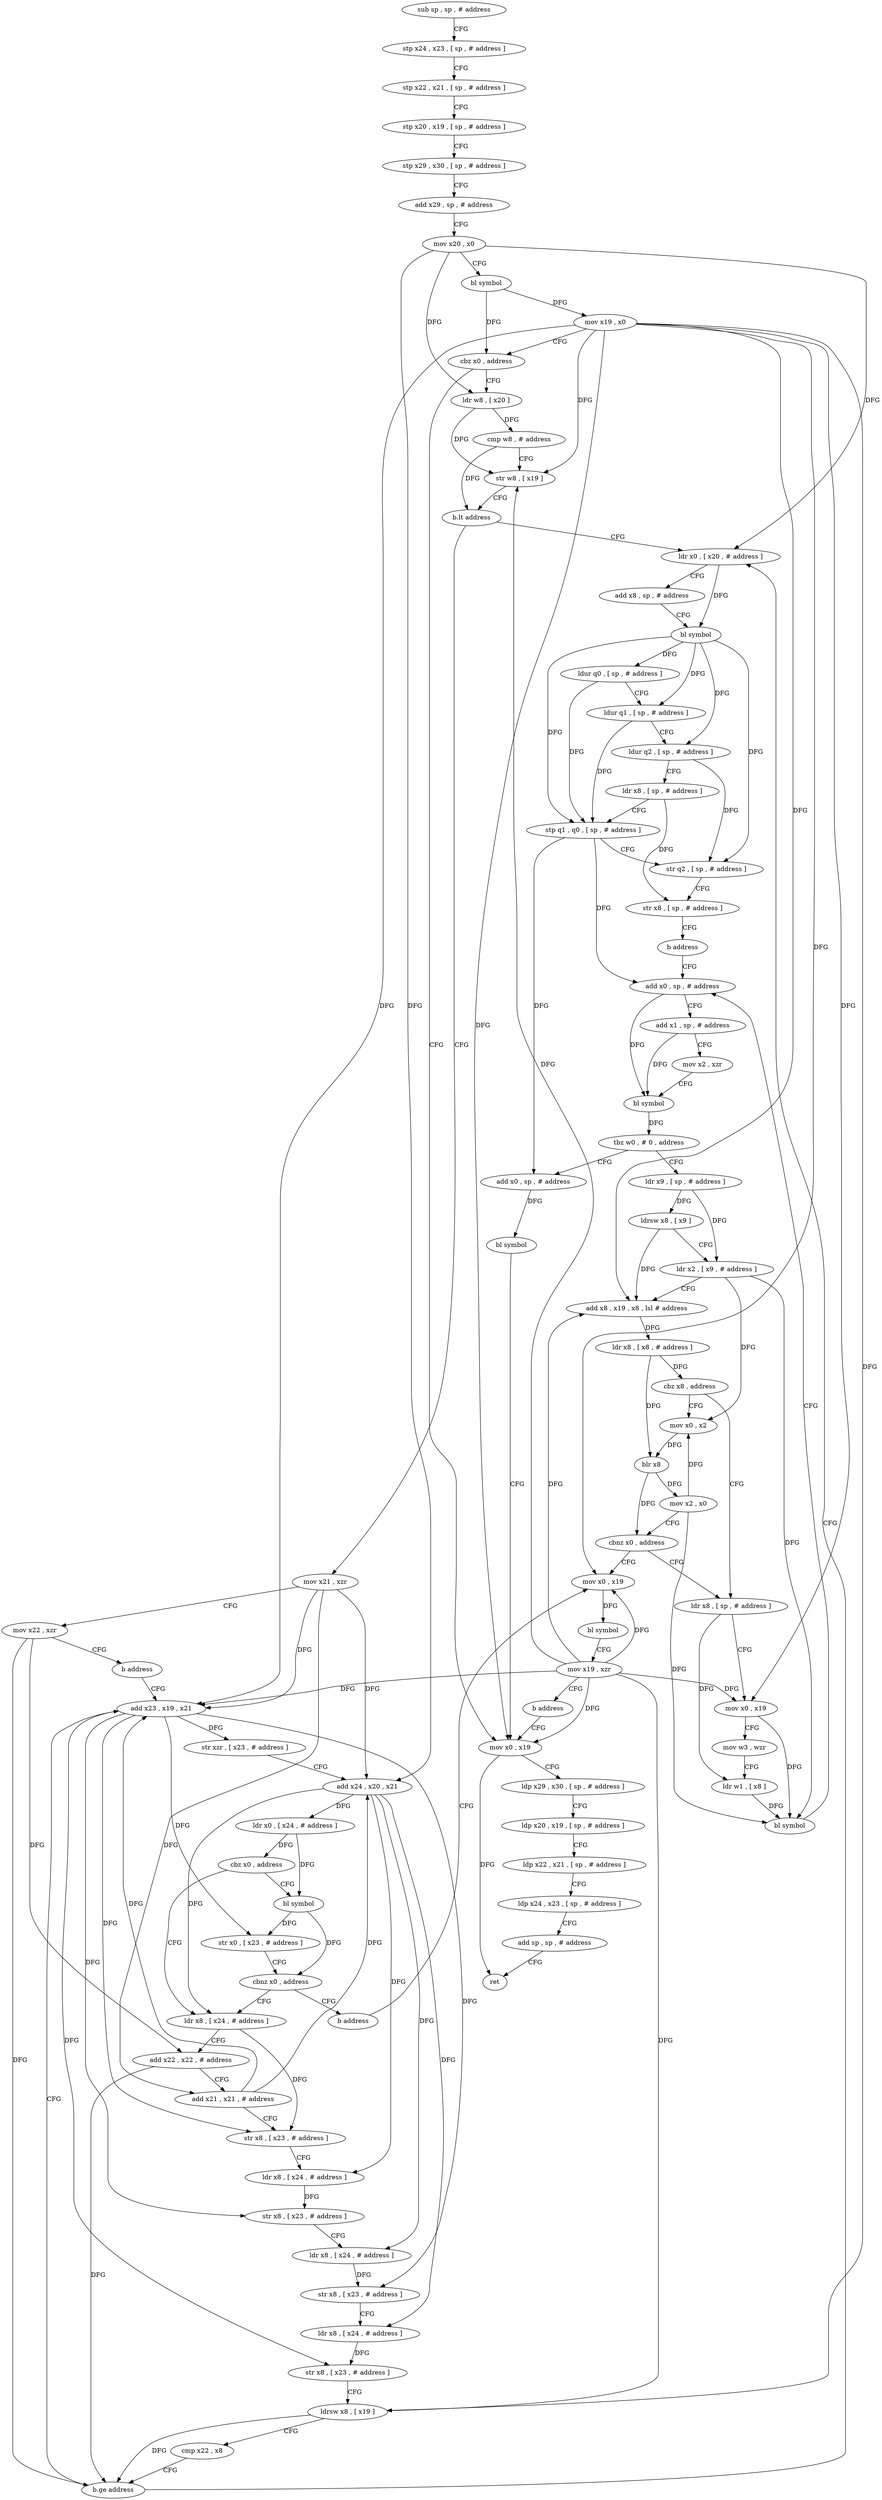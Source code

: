 digraph "func" {
"69960" [label = "sub sp , sp , # address" ]
"69964" [label = "stp x24 , x23 , [ sp , # address ]" ]
"69968" [label = "stp x22 , x21 , [ sp , # address ]" ]
"69972" [label = "stp x20 , x19 , [ sp , # address ]" ]
"69976" [label = "stp x29 , x30 , [ sp , # address ]" ]
"69980" [label = "add x29 , sp , # address" ]
"69984" [label = "mov x20 , x0" ]
"69988" [label = "bl symbol" ]
"69992" [label = "mov x19 , x0" ]
"69996" [label = "cbz x0 , address" ]
"70264" [label = "mov x0 , x19" ]
"70000" [label = "ldr w8 , [ x20 ]" ]
"70268" [label = "ldp x29 , x30 , [ sp , # address ]" ]
"70272" [label = "ldp x20 , x19 , [ sp , # address ]" ]
"70276" [label = "ldp x22 , x21 , [ sp , # address ]" ]
"70280" [label = "ldp x24 , x23 , [ sp , # address ]" ]
"70284" [label = "add sp , sp , # address" ]
"70288" [label = "ret" ]
"70004" [label = "cmp w8 , # address" ]
"70008" [label = "str w8 , [ x19 ]" ]
"70012" [label = "b.lt address" ]
"70116" [label = "ldr x0 , [ x20 , # address ]" ]
"70016" [label = "mov x21 , xzr" ]
"70120" [label = "add x8 , sp , # address" ]
"70124" [label = "bl symbol" ]
"70128" [label = "ldur q0 , [ sp , # address ]" ]
"70132" [label = "ldur q1 , [ sp , # address ]" ]
"70136" [label = "ldur q2 , [ sp , # address ]" ]
"70140" [label = "ldr x8 , [ sp , # address ]" ]
"70144" [label = "stp q1 , q0 , [ sp , # address ]" ]
"70148" [label = "str q2 , [ sp , # address ]" ]
"70152" [label = "str x8 , [ sp , # address ]" ]
"70156" [label = "b address" ]
"70180" [label = "add x0 , sp , # address" ]
"70020" [label = "mov x22 , xzr" ]
"70024" [label = "b address" ]
"70080" [label = "add x23 , x19 , x21" ]
"70184" [label = "add x1 , sp , # address" ]
"70188" [label = "mov x2 , xzr" ]
"70192" [label = "bl symbol" ]
"70196" [label = "tbz w0 , # 0 , address" ]
"70256" [label = "add x0 , sp , # address" ]
"70200" [label = "ldr x9 , [ sp , # address ]" ]
"70084" [label = "str xzr , [ x23 , # address ]" ]
"70088" [label = "add x24 , x20 , x21" ]
"70092" [label = "ldr x0 , [ x24 , # address ]" ]
"70096" [label = "cbz x0 , address" ]
"70028" [label = "ldr x8 , [ x24 , # address ]" ]
"70100" [label = "bl symbol" ]
"70260" [label = "bl symbol" ]
"70204" [label = "ldrsw x8 , [ x9 ]" ]
"70208" [label = "ldr x2 , [ x9 , # address ]" ]
"70212" [label = "add x8 , x19 , x8 , lsl # address" ]
"70216" [label = "ldr x8 , [ x8 , # address ]" ]
"70220" [label = "cbz x8 , address" ]
"70160" [label = "ldr x8 , [ sp , # address ]" ]
"70224" [label = "mov x0 , x2" ]
"70032" [label = "add x22 , x22 , # address" ]
"70036" [label = "add x21 , x21 , # address" ]
"70040" [label = "str x8 , [ x23 , # address ]" ]
"70044" [label = "ldr x8 , [ x24 , # address ]" ]
"70048" [label = "str x8 , [ x23 , # address ]" ]
"70052" [label = "ldr x8 , [ x24 , # address ]" ]
"70056" [label = "str x8 , [ x23 , # address ]" ]
"70060" [label = "ldr x8 , [ x24 , # address ]" ]
"70064" [label = "str x8 , [ x23 , # address ]" ]
"70068" [label = "ldrsw x8 , [ x19 ]" ]
"70072" [label = "cmp x22 , x8" ]
"70076" [label = "b.ge address" ]
"70104" [label = "str x0 , [ x23 , # address ]" ]
"70108" [label = "cbnz x0 , address" ]
"70112" [label = "b address" ]
"70164" [label = "mov x0 , x19" ]
"70168" [label = "mov w3 , wzr" ]
"70172" [label = "ldr w1 , [ x8 ]" ]
"70176" [label = "bl symbol" ]
"70228" [label = "blr x8" ]
"70232" [label = "mov x2 , x0" ]
"70236" [label = "cbnz x0 , address" ]
"70240" [label = "mov x0 , x19" ]
"70244" [label = "bl symbol" ]
"70248" [label = "mov x19 , xzr" ]
"70252" [label = "b address" ]
"69960" -> "69964" [ label = "CFG" ]
"69964" -> "69968" [ label = "CFG" ]
"69968" -> "69972" [ label = "CFG" ]
"69972" -> "69976" [ label = "CFG" ]
"69976" -> "69980" [ label = "CFG" ]
"69980" -> "69984" [ label = "CFG" ]
"69984" -> "69988" [ label = "CFG" ]
"69984" -> "70000" [ label = "DFG" ]
"69984" -> "70116" [ label = "DFG" ]
"69984" -> "70088" [ label = "DFG" ]
"69988" -> "69992" [ label = "DFG" ]
"69988" -> "69996" [ label = "DFG" ]
"69992" -> "69996" [ label = "CFG" ]
"69992" -> "70264" [ label = "DFG" ]
"69992" -> "70008" [ label = "DFG" ]
"69992" -> "70080" [ label = "DFG" ]
"69992" -> "70212" [ label = "DFG" ]
"69992" -> "70068" [ label = "DFG" ]
"69992" -> "70164" [ label = "DFG" ]
"69992" -> "70240" [ label = "DFG" ]
"69996" -> "70264" [ label = "CFG" ]
"69996" -> "70000" [ label = "CFG" ]
"70264" -> "70268" [ label = "CFG" ]
"70264" -> "70288" [ label = "DFG" ]
"70000" -> "70004" [ label = "DFG" ]
"70000" -> "70008" [ label = "DFG" ]
"70268" -> "70272" [ label = "CFG" ]
"70272" -> "70276" [ label = "CFG" ]
"70276" -> "70280" [ label = "CFG" ]
"70280" -> "70284" [ label = "CFG" ]
"70284" -> "70288" [ label = "CFG" ]
"70004" -> "70008" [ label = "CFG" ]
"70004" -> "70012" [ label = "DFG" ]
"70008" -> "70012" [ label = "CFG" ]
"70012" -> "70116" [ label = "CFG" ]
"70012" -> "70016" [ label = "CFG" ]
"70116" -> "70120" [ label = "CFG" ]
"70116" -> "70124" [ label = "DFG" ]
"70016" -> "70020" [ label = "CFG" ]
"70016" -> "70080" [ label = "DFG" ]
"70016" -> "70088" [ label = "DFG" ]
"70016" -> "70036" [ label = "DFG" ]
"70120" -> "70124" [ label = "CFG" ]
"70124" -> "70128" [ label = "DFG" ]
"70124" -> "70144" [ label = "DFG" ]
"70124" -> "70132" [ label = "DFG" ]
"70124" -> "70136" [ label = "DFG" ]
"70124" -> "70148" [ label = "DFG" ]
"70128" -> "70132" [ label = "CFG" ]
"70128" -> "70144" [ label = "DFG" ]
"70132" -> "70136" [ label = "CFG" ]
"70132" -> "70144" [ label = "DFG" ]
"70136" -> "70140" [ label = "CFG" ]
"70136" -> "70148" [ label = "DFG" ]
"70140" -> "70144" [ label = "CFG" ]
"70140" -> "70152" [ label = "DFG" ]
"70144" -> "70148" [ label = "CFG" ]
"70144" -> "70180" [ label = "DFG" ]
"70144" -> "70256" [ label = "DFG" ]
"70148" -> "70152" [ label = "CFG" ]
"70152" -> "70156" [ label = "CFG" ]
"70156" -> "70180" [ label = "CFG" ]
"70180" -> "70184" [ label = "CFG" ]
"70180" -> "70192" [ label = "DFG" ]
"70020" -> "70024" [ label = "CFG" ]
"70020" -> "70032" [ label = "DFG" ]
"70020" -> "70076" [ label = "DFG" ]
"70024" -> "70080" [ label = "CFG" ]
"70080" -> "70084" [ label = "DFG" ]
"70080" -> "70040" [ label = "DFG" ]
"70080" -> "70048" [ label = "DFG" ]
"70080" -> "70056" [ label = "DFG" ]
"70080" -> "70064" [ label = "DFG" ]
"70080" -> "70104" [ label = "DFG" ]
"70184" -> "70188" [ label = "CFG" ]
"70184" -> "70192" [ label = "DFG" ]
"70188" -> "70192" [ label = "CFG" ]
"70192" -> "70196" [ label = "DFG" ]
"70196" -> "70256" [ label = "CFG" ]
"70196" -> "70200" [ label = "CFG" ]
"70256" -> "70260" [ label = "DFG" ]
"70200" -> "70204" [ label = "DFG" ]
"70200" -> "70208" [ label = "DFG" ]
"70084" -> "70088" [ label = "CFG" ]
"70088" -> "70092" [ label = "DFG" ]
"70088" -> "70028" [ label = "DFG" ]
"70088" -> "70044" [ label = "DFG" ]
"70088" -> "70052" [ label = "DFG" ]
"70088" -> "70060" [ label = "DFG" ]
"70092" -> "70096" [ label = "DFG" ]
"70092" -> "70100" [ label = "DFG" ]
"70096" -> "70028" [ label = "CFG" ]
"70096" -> "70100" [ label = "CFG" ]
"70028" -> "70032" [ label = "CFG" ]
"70028" -> "70040" [ label = "DFG" ]
"70100" -> "70104" [ label = "DFG" ]
"70100" -> "70108" [ label = "DFG" ]
"70260" -> "70264" [ label = "CFG" ]
"70204" -> "70208" [ label = "CFG" ]
"70204" -> "70212" [ label = "DFG" ]
"70208" -> "70212" [ label = "CFG" ]
"70208" -> "70176" [ label = "DFG" ]
"70208" -> "70224" [ label = "DFG" ]
"70212" -> "70216" [ label = "DFG" ]
"70216" -> "70220" [ label = "DFG" ]
"70216" -> "70228" [ label = "DFG" ]
"70220" -> "70160" [ label = "CFG" ]
"70220" -> "70224" [ label = "CFG" ]
"70160" -> "70164" [ label = "CFG" ]
"70160" -> "70172" [ label = "DFG" ]
"70224" -> "70228" [ label = "DFG" ]
"70032" -> "70036" [ label = "CFG" ]
"70032" -> "70076" [ label = "DFG" ]
"70036" -> "70040" [ label = "CFG" ]
"70036" -> "70080" [ label = "DFG" ]
"70036" -> "70088" [ label = "DFG" ]
"70040" -> "70044" [ label = "CFG" ]
"70044" -> "70048" [ label = "DFG" ]
"70048" -> "70052" [ label = "CFG" ]
"70052" -> "70056" [ label = "DFG" ]
"70056" -> "70060" [ label = "CFG" ]
"70060" -> "70064" [ label = "DFG" ]
"70064" -> "70068" [ label = "CFG" ]
"70068" -> "70072" [ label = "CFG" ]
"70068" -> "70076" [ label = "DFG" ]
"70072" -> "70076" [ label = "CFG" ]
"70076" -> "70116" [ label = "CFG" ]
"70076" -> "70080" [ label = "CFG" ]
"70104" -> "70108" [ label = "CFG" ]
"70108" -> "70028" [ label = "CFG" ]
"70108" -> "70112" [ label = "CFG" ]
"70112" -> "70240" [ label = "CFG" ]
"70164" -> "70168" [ label = "CFG" ]
"70164" -> "70176" [ label = "DFG" ]
"70168" -> "70172" [ label = "CFG" ]
"70172" -> "70176" [ label = "DFG" ]
"70176" -> "70180" [ label = "CFG" ]
"70228" -> "70232" [ label = "DFG" ]
"70228" -> "70236" [ label = "DFG" ]
"70232" -> "70236" [ label = "CFG" ]
"70232" -> "70176" [ label = "DFG" ]
"70232" -> "70224" [ label = "DFG" ]
"70236" -> "70160" [ label = "CFG" ]
"70236" -> "70240" [ label = "CFG" ]
"70240" -> "70244" [ label = "DFG" ]
"70244" -> "70248" [ label = "CFG" ]
"70248" -> "70252" [ label = "CFG" ]
"70248" -> "70264" [ label = "DFG" ]
"70248" -> "70068" [ label = "DFG" ]
"70248" -> "70164" [ label = "DFG" ]
"70248" -> "70240" [ label = "DFG" ]
"70248" -> "70008" [ label = "DFG" ]
"70248" -> "70080" [ label = "DFG" ]
"70248" -> "70212" [ label = "DFG" ]
"70252" -> "70264" [ label = "CFG" ]
}
